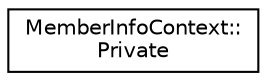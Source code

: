 digraph "类继承关系图"
{
 // INTERACTIVE_SVG=YES
 // LATEX_PDF_SIZE
  edge [fontname="Helvetica",fontsize="10",labelfontname="Helvetica",labelfontsize="10"];
  node [fontname="Helvetica",fontsize="10",shape=record];
  rankdir="LR";
  Node0 [label="MemberInfoContext::\lPrivate",height=0.2,width=0.4,color="black", fillcolor="white", style="filled",URL="$d3/db1/class_member_info_context_1_1_private.html",tooltip=" "];
}
